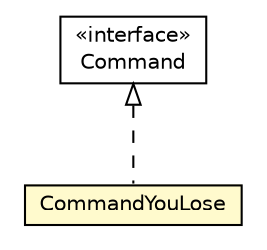#!/usr/local/bin/dot
#
# Class diagram 
# Generated by UMLGraph version 5.1 (http://www.umlgraph.org/)
#

digraph G {
	edge [fontname="Helvetica",fontsize=10,labelfontname="Helvetica",labelfontsize=10];
	node [fontname="Helvetica",fontsize=10,shape=plaintext];
	nodesep=0.25;
	ranksep=0.5;
	// edu.proz.checkers.client.controller.Command
	c2138 [label=<<table title="edu.proz.checkers.client.controller.Command" border="0" cellborder="1" cellspacing="0" cellpadding="2" port="p" href="./Command.html">
		<tr><td><table border="0" cellspacing="0" cellpadding="1">
<tr><td align="center" balign="center"> &#171;interface&#187; </td></tr>
<tr><td align="center" balign="center"> Command </td></tr>
		</table></td></tr>
		</table>>, fontname="Helvetica", fontcolor="black", fontsize=10.0];
	// edu.proz.checkers.client.controller.GameController.CommandYouLose
	c2146 [label=<<table title="edu.proz.checkers.client.controller.GameController.CommandYouLose" border="0" cellborder="1" cellspacing="0" cellpadding="2" port="p" bgcolor="lemonChiffon" href="./GameController.CommandYouLose.html">
		<tr><td><table border="0" cellspacing="0" cellpadding="1">
<tr><td align="center" balign="center"> CommandYouLose </td></tr>
		</table></td></tr>
		</table>>, fontname="Helvetica", fontcolor="black", fontsize=10.0];
	//edu.proz.checkers.client.controller.GameController.CommandYouLose implements edu.proz.checkers.client.controller.Command
	c2138:p -> c2146:p [dir=back,arrowtail=empty,style=dashed];
}

